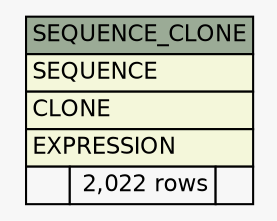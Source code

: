 // dot 2.38.0 on Windows 10 10.0
// SchemaSpy rev Unknown
digraph "SEQUENCE_CLONE" {
  graph [
    rankdir="RL"
    bgcolor="#f7f7f7"
    nodesep="0.18"
    ranksep="0.46"
    fontname="Helvetica"
    fontsize="11"
  ];
  node [
    fontname="Helvetica"
    fontsize="11"
    shape="plaintext"
  ];
  edge [
    arrowsize="0.8"
  ];
  "SEQUENCE_CLONE" [
    label=<
    <TABLE BORDER="0" CELLBORDER="1" CELLSPACING="0" BGCOLOR="#ffffff">
      <TR><TD COLSPAN="3" BGCOLOR="#9bab96" ALIGN="CENTER">SEQUENCE_CLONE</TD></TR>
      <TR><TD PORT="SEQUENCE" COLSPAN="3" BGCOLOR="#f4f7da" ALIGN="LEFT">SEQUENCE</TD></TR>
      <TR><TD PORT="CLONE" COLSPAN="3" BGCOLOR="#f4f7da" ALIGN="LEFT">CLONE</TD></TR>
      <TR><TD PORT="EXPRESSION" COLSPAN="3" BGCOLOR="#f4f7da" ALIGN="LEFT">EXPRESSION</TD></TR>
      <TR><TD ALIGN="LEFT" BGCOLOR="#f7f7f7">  </TD><TD ALIGN="RIGHT" BGCOLOR="#f7f7f7">2,022 rows</TD><TD ALIGN="RIGHT" BGCOLOR="#f7f7f7">  </TD></TR>
    </TABLE>>
    URL="tables/SEQUENCE_CLONE.html"
    tooltip="SEQUENCE_CLONE"
  ];
}

